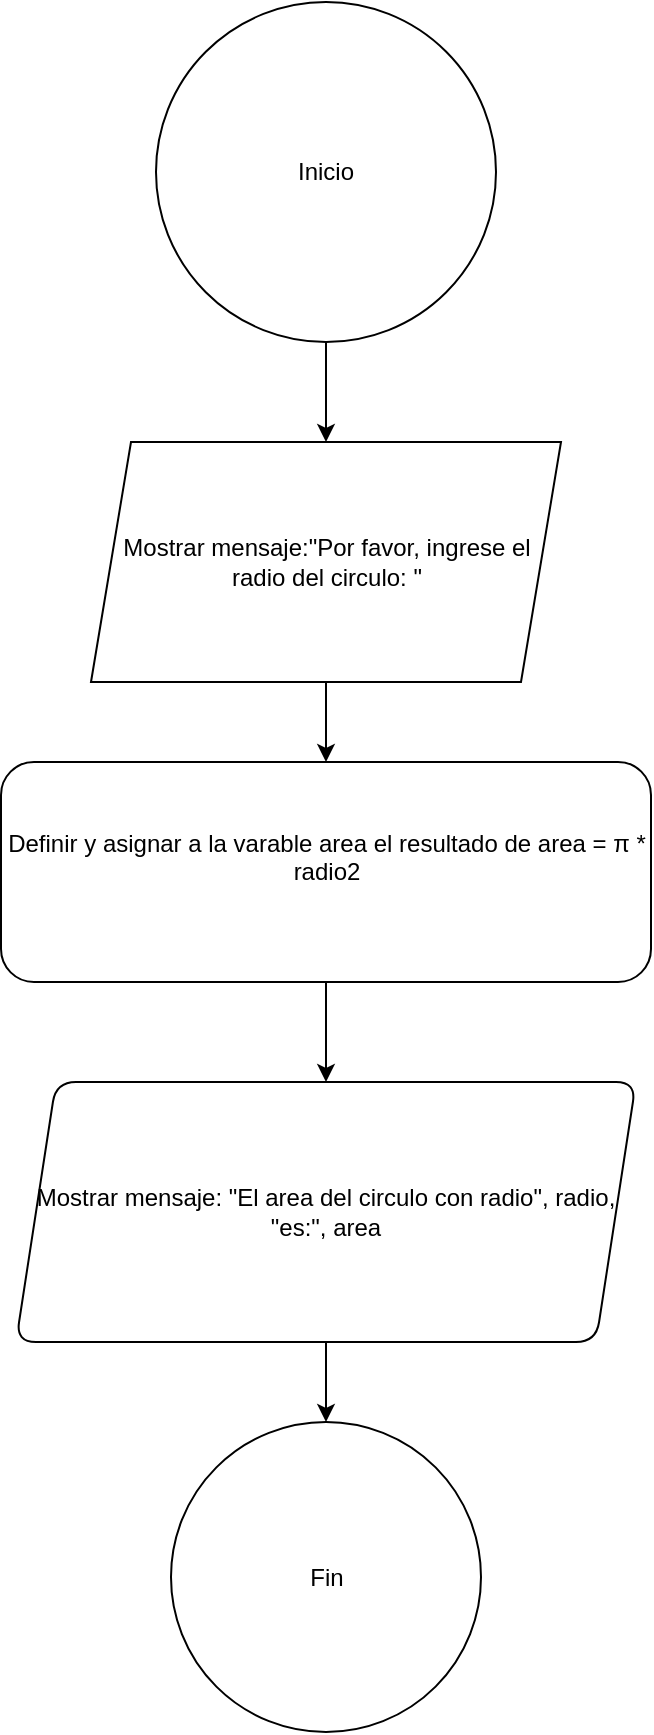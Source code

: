 <mxfile version="25.0.3">
  <diagram name="Page-1" id="KhTNKOgOb1-F2TkhkK70">
    <mxGraphModel dx="786" dy="511" grid="1" gridSize="10" guides="1" tooltips="1" connect="1" arrows="1" fold="1" page="1" pageScale="1" pageWidth="850" pageHeight="1100" math="0" shadow="0">
      <root>
        <mxCell id="0" />
        <mxCell id="1" parent="0" />
        <mxCell id="RY0MBbtVie5SZPWcOM87-3" value="" style="edgeStyle=orthogonalEdgeStyle;rounded=0;orthogonalLoop=1;jettySize=auto;html=1;" edge="1" parent="1" source="RY0MBbtVie5SZPWcOM87-1" target="RY0MBbtVie5SZPWcOM87-2">
          <mxGeometry relative="1" as="geometry" />
        </mxCell>
        <mxCell id="RY0MBbtVie5SZPWcOM87-1" value="Inicio" style="ellipse;whiteSpace=wrap;html=1;aspect=fixed;" vertex="1" parent="1">
          <mxGeometry x="310" width="170" height="170" as="geometry" />
        </mxCell>
        <mxCell id="RY0MBbtVie5SZPWcOM87-5" value="" style="edgeStyle=orthogonalEdgeStyle;rounded=0;orthogonalLoop=1;jettySize=auto;html=1;" edge="1" parent="1" source="RY0MBbtVie5SZPWcOM87-2" target="RY0MBbtVie5SZPWcOM87-4">
          <mxGeometry relative="1" as="geometry" />
        </mxCell>
        <mxCell id="RY0MBbtVie5SZPWcOM87-2" value="Mostrar mensaje:&quot;Por favor, ingrese el radio del circulo: &quot;" style="shape=parallelogram;perimeter=parallelogramPerimeter;whiteSpace=wrap;html=1;fixedSize=1;" vertex="1" parent="1">
          <mxGeometry x="277.5" y="220" width="235" height="120" as="geometry" />
        </mxCell>
        <mxCell id="RY0MBbtVie5SZPWcOM87-7" value="" style="edgeStyle=orthogonalEdgeStyle;rounded=0;orthogonalLoop=1;jettySize=auto;html=1;" edge="1" parent="1" source="RY0MBbtVie5SZPWcOM87-4" target="RY0MBbtVie5SZPWcOM87-6">
          <mxGeometry relative="1" as="geometry" />
        </mxCell>
        <mxCell id="RY0MBbtVie5SZPWcOM87-4" value="&lt;div&gt;Definir y asignar a la varable area el resultado de area = π * radio2&lt;/div&gt;&lt;div&gt;&lt;br&gt;&lt;/div&gt;" style="rounded=1;whiteSpace=wrap;html=1;" vertex="1" parent="1">
          <mxGeometry x="232.5" y="380" width="325" height="110" as="geometry" />
        </mxCell>
        <mxCell id="RY0MBbtVie5SZPWcOM87-9" value="" style="edgeStyle=orthogonalEdgeStyle;rounded=0;orthogonalLoop=1;jettySize=auto;html=1;" edge="1" parent="1" source="RY0MBbtVie5SZPWcOM87-6" target="RY0MBbtVie5SZPWcOM87-8">
          <mxGeometry relative="1" as="geometry" />
        </mxCell>
        <mxCell id="RY0MBbtVie5SZPWcOM87-6" value="Mostrar mensaje: &quot;El area del circulo con radio&quot;, radio, &quot;es:&quot;, area" style="shape=parallelogram;perimeter=parallelogramPerimeter;whiteSpace=wrap;html=1;fixedSize=1;rounded=1;" vertex="1" parent="1">
          <mxGeometry x="240" y="540" width="310" height="130" as="geometry" />
        </mxCell>
        <mxCell id="RY0MBbtVie5SZPWcOM87-8" value="Fin" style="ellipse;whiteSpace=wrap;html=1;rounded=1;" vertex="1" parent="1">
          <mxGeometry x="317.5" y="710" width="155" height="155" as="geometry" />
        </mxCell>
      </root>
    </mxGraphModel>
  </diagram>
</mxfile>
